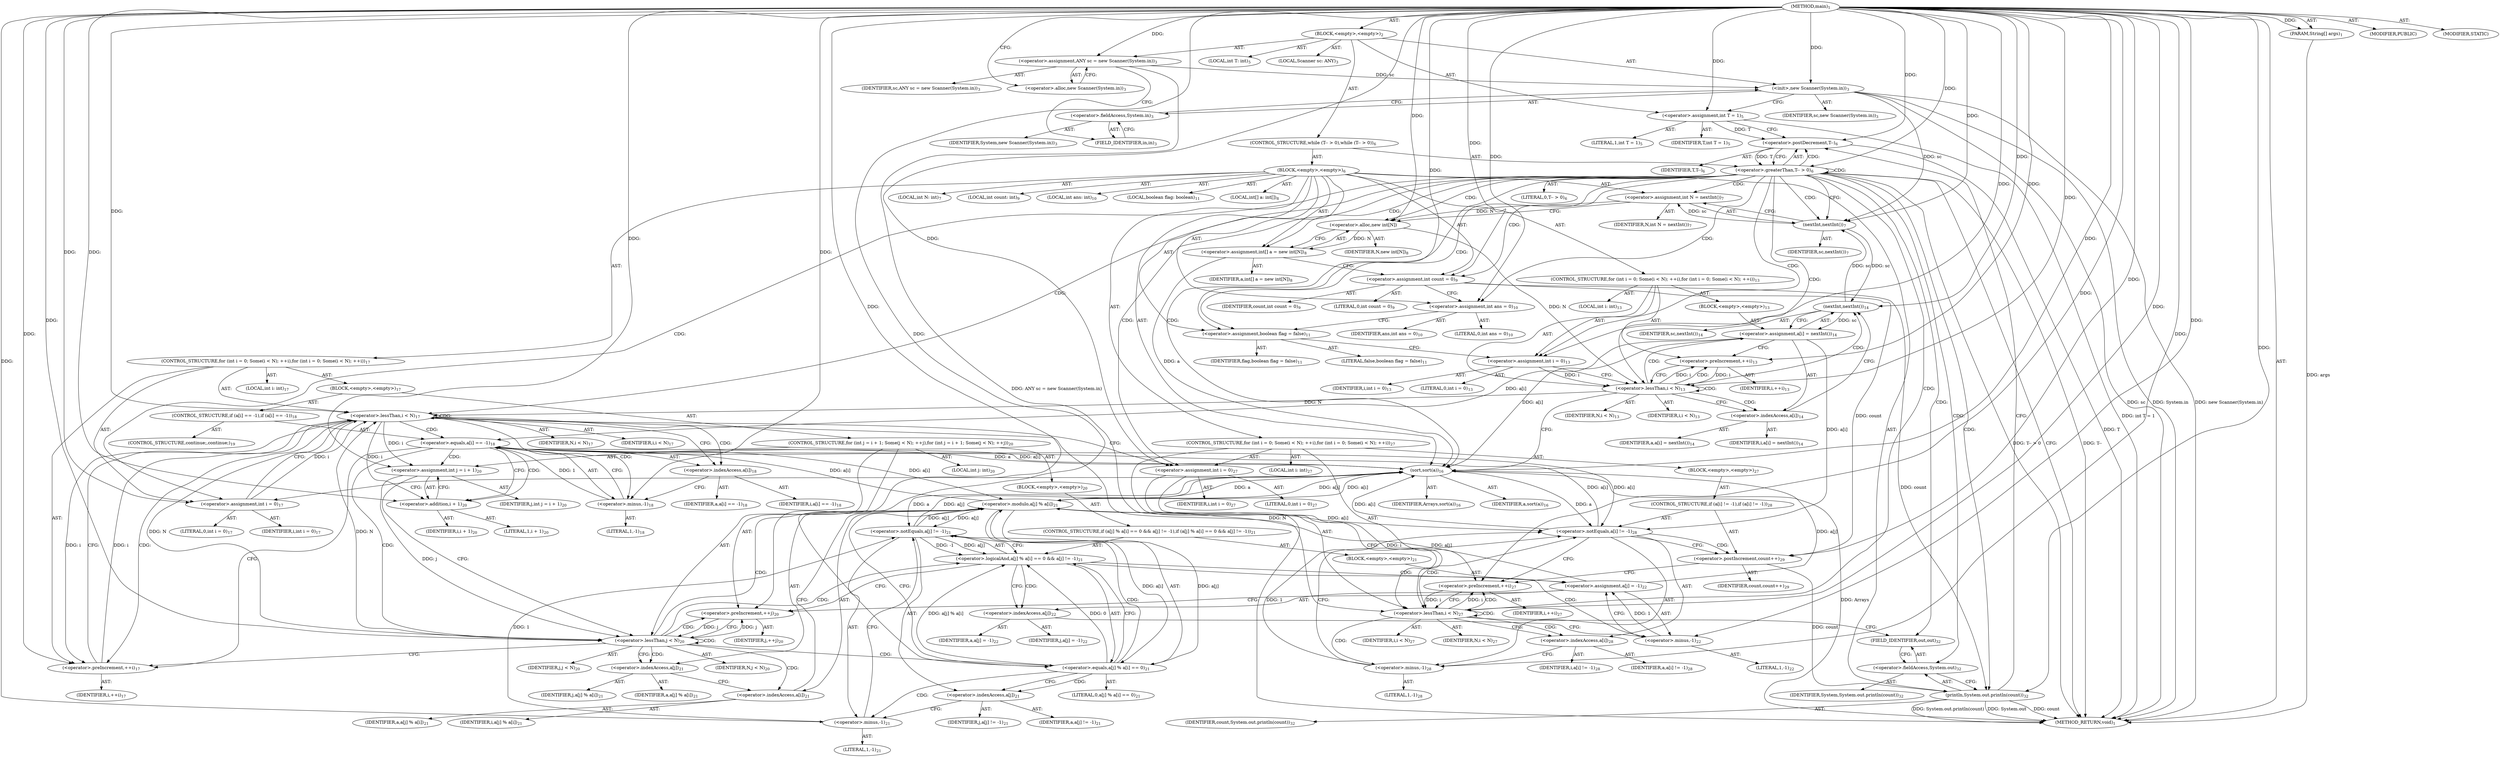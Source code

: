 digraph "main" {  
"19" [label = <(METHOD,main)<SUB>1</SUB>> ]
"20" [label = <(PARAM,String[] args)<SUB>1</SUB>> ]
"21" [label = <(BLOCK,&lt;empty&gt;,&lt;empty&gt;)<SUB>2</SUB>> ]
"4" [label = <(LOCAL,Scanner sc: ANY)<SUB>3</SUB>> ]
"22" [label = <(&lt;operator&gt;.assignment,ANY sc = new Scanner(System.in))<SUB>3</SUB>> ]
"23" [label = <(IDENTIFIER,sc,ANY sc = new Scanner(System.in))<SUB>3</SUB>> ]
"24" [label = <(&lt;operator&gt;.alloc,new Scanner(System.in))<SUB>3</SUB>> ]
"25" [label = <(&lt;init&gt;,new Scanner(System.in))<SUB>3</SUB>> ]
"3" [label = <(IDENTIFIER,sc,new Scanner(System.in))<SUB>3</SUB>> ]
"26" [label = <(&lt;operator&gt;.fieldAccess,System.in)<SUB>3</SUB>> ]
"27" [label = <(IDENTIFIER,System,new Scanner(System.in))<SUB>3</SUB>> ]
"28" [label = <(FIELD_IDENTIFIER,in,in)<SUB>3</SUB>> ]
"29" [label = <(LOCAL,int T: int)<SUB>5</SUB>> ]
"30" [label = <(&lt;operator&gt;.assignment,int T = 1)<SUB>5</SUB>> ]
"31" [label = <(IDENTIFIER,T,int T = 1)<SUB>5</SUB>> ]
"32" [label = <(LITERAL,1,int T = 1)<SUB>5</SUB>> ]
"33" [label = <(CONTROL_STRUCTURE,while (T-- &gt; 0),while (T-- &gt; 0))<SUB>6</SUB>> ]
"34" [label = <(&lt;operator&gt;.greaterThan,T-- &gt; 0)<SUB>6</SUB>> ]
"35" [label = <(&lt;operator&gt;.postDecrement,T--)<SUB>6</SUB>> ]
"36" [label = <(IDENTIFIER,T,T--)<SUB>6</SUB>> ]
"37" [label = <(LITERAL,0,T-- &gt; 0)<SUB>6</SUB>> ]
"38" [label = <(BLOCK,&lt;empty&gt;,&lt;empty&gt;)<SUB>6</SUB>> ]
"39" [label = <(LOCAL,int N: int)<SUB>7</SUB>> ]
"40" [label = <(&lt;operator&gt;.assignment,int N = nextInt())<SUB>7</SUB>> ]
"41" [label = <(IDENTIFIER,N,int N = nextInt())<SUB>7</SUB>> ]
"42" [label = <(nextInt,nextInt())<SUB>7</SUB>> ]
"43" [label = <(IDENTIFIER,sc,nextInt())<SUB>7</SUB>> ]
"44" [label = <(LOCAL,int[] a: int[])<SUB>8</SUB>> ]
"45" [label = <(&lt;operator&gt;.assignment,int[] a = new int[N])<SUB>8</SUB>> ]
"46" [label = <(IDENTIFIER,a,int[] a = new int[N])<SUB>8</SUB>> ]
"47" [label = <(&lt;operator&gt;.alloc,new int[N])> ]
"48" [label = <(IDENTIFIER,N,new int[N])<SUB>8</SUB>> ]
"49" [label = <(LOCAL,int count: int)<SUB>9</SUB>> ]
"50" [label = <(&lt;operator&gt;.assignment,int count = 0)<SUB>9</SUB>> ]
"51" [label = <(IDENTIFIER,count,int count = 0)<SUB>9</SUB>> ]
"52" [label = <(LITERAL,0,int count = 0)<SUB>9</SUB>> ]
"53" [label = <(LOCAL,int ans: int)<SUB>10</SUB>> ]
"54" [label = <(&lt;operator&gt;.assignment,int ans = 0)<SUB>10</SUB>> ]
"55" [label = <(IDENTIFIER,ans,int ans = 0)<SUB>10</SUB>> ]
"56" [label = <(LITERAL,0,int ans = 0)<SUB>10</SUB>> ]
"57" [label = <(LOCAL,boolean flag: boolean)<SUB>11</SUB>> ]
"58" [label = <(&lt;operator&gt;.assignment,boolean flag = false)<SUB>11</SUB>> ]
"59" [label = <(IDENTIFIER,flag,boolean flag = false)<SUB>11</SUB>> ]
"60" [label = <(LITERAL,false,boolean flag = false)<SUB>11</SUB>> ]
"61" [label = <(CONTROL_STRUCTURE,for (int i = 0; Some(i &lt; N); ++i),for (int i = 0; Some(i &lt; N); ++i))<SUB>13</SUB>> ]
"62" [label = <(LOCAL,int i: int)<SUB>13</SUB>> ]
"63" [label = <(&lt;operator&gt;.assignment,int i = 0)<SUB>13</SUB>> ]
"64" [label = <(IDENTIFIER,i,int i = 0)<SUB>13</SUB>> ]
"65" [label = <(LITERAL,0,int i = 0)<SUB>13</SUB>> ]
"66" [label = <(&lt;operator&gt;.lessThan,i &lt; N)<SUB>13</SUB>> ]
"67" [label = <(IDENTIFIER,i,i &lt; N)<SUB>13</SUB>> ]
"68" [label = <(IDENTIFIER,N,i &lt; N)<SUB>13</SUB>> ]
"69" [label = <(&lt;operator&gt;.preIncrement,++i)<SUB>13</SUB>> ]
"70" [label = <(IDENTIFIER,i,++i)<SUB>13</SUB>> ]
"71" [label = <(BLOCK,&lt;empty&gt;,&lt;empty&gt;)<SUB>13</SUB>> ]
"72" [label = <(&lt;operator&gt;.assignment,a[i] = nextInt())<SUB>14</SUB>> ]
"73" [label = <(&lt;operator&gt;.indexAccess,a[i])<SUB>14</SUB>> ]
"74" [label = <(IDENTIFIER,a,a[i] = nextInt())<SUB>14</SUB>> ]
"75" [label = <(IDENTIFIER,i,a[i] = nextInt())<SUB>14</SUB>> ]
"76" [label = <(nextInt,nextInt())<SUB>14</SUB>> ]
"77" [label = <(IDENTIFIER,sc,nextInt())<SUB>14</SUB>> ]
"78" [label = <(sort,sort(a))<SUB>16</SUB>> ]
"79" [label = <(IDENTIFIER,Arrays,sort(a))<SUB>16</SUB>> ]
"80" [label = <(IDENTIFIER,a,sort(a))<SUB>16</SUB>> ]
"81" [label = <(CONTROL_STRUCTURE,for (int i = 0; Some(i &lt; N); ++i),for (int i = 0; Some(i &lt; N); ++i))<SUB>17</SUB>> ]
"82" [label = <(LOCAL,int i: int)<SUB>17</SUB>> ]
"83" [label = <(&lt;operator&gt;.assignment,int i = 0)<SUB>17</SUB>> ]
"84" [label = <(IDENTIFIER,i,int i = 0)<SUB>17</SUB>> ]
"85" [label = <(LITERAL,0,int i = 0)<SUB>17</SUB>> ]
"86" [label = <(&lt;operator&gt;.lessThan,i &lt; N)<SUB>17</SUB>> ]
"87" [label = <(IDENTIFIER,i,i &lt; N)<SUB>17</SUB>> ]
"88" [label = <(IDENTIFIER,N,i &lt; N)<SUB>17</SUB>> ]
"89" [label = <(&lt;operator&gt;.preIncrement,++i)<SUB>17</SUB>> ]
"90" [label = <(IDENTIFIER,i,++i)<SUB>17</SUB>> ]
"91" [label = <(BLOCK,&lt;empty&gt;,&lt;empty&gt;)<SUB>17</SUB>> ]
"92" [label = <(CONTROL_STRUCTURE,if (a[i] == -1),if (a[i] == -1))<SUB>18</SUB>> ]
"93" [label = <(&lt;operator&gt;.equals,a[i] == -1)<SUB>18</SUB>> ]
"94" [label = <(&lt;operator&gt;.indexAccess,a[i])<SUB>18</SUB>> ]
"95" [label = <(IDENTIFIER,a,a[i] == -1)<SUB>18</SUB>> ]
"96" [label = <(IDENTIFIER,i,a[i] == -1)<SUB>18</SUB>> ]
"97" [label = <(&lt;operator&gt;.minus,-1)<SUB>18</SUB>> ]
"98" [label = <(LITERAL,1,-1)<SUB>18</SUB>> ]
"99" [label = <(CONTROL_STRUCTURE,continue;,continue;)<SUB>19</SUB>> ]
"100" [label = <(CONTROL_STRUCTURE,for (int j = i + 1; Some(j &lt; N); ++j),for (int j = i + 1; Some(j &lt; N); ++j))<SUB>20</SUB>> ]
"101" [label = <(LOCAL,int j: int)<SUB>20</SUB>> ]
"102" [label = <(&lt;operator&gt;.assignment,int j = i + 1)<SUB>20</SUB>> ]
"103" [label = <(IDENTIFIER,j,int j = i + 1)<SUB>20</SUB>> ]
"104" [label = <(&lt;operator&gt;.addition,i + 1)<SUB>20</SUB>> ]
"105" [label = <(IDENTIFIER,i,i + 1)<SUB>20</SUB>> ]
"106" [label = <(LITERAL,1,i + 1)<SUB>20</SUB>> ]
"107" [label = <(&lt;operator&gt;.lessThan,j &lt; N)<SUB>20</SUB>> ]
"108" [label = <(IDENTIFIER,j,j &lt; N)<SUB>20</SUB>> ]
"109" [label = <(IDENTIFIER,N,j &lt; N)<SUB>20</SUB>> ]
"110" [label = <(&lt;operator&gt;.preIncrement,++j)<SUB>20</SUB>> ]
"111" [label = <(IDENTIFIER,j,++j)<SUB>20</SUB>> ]
"112" [label = <(BLOCK,&lt;empty&gt;,&lt;empty&gt;)<SUB>20</SUB>> ]
"113" [label = <(CONTROL_STRUCTURE,if (a[j] % a[i] == 0 &amp;&amp; a[j] != -1),if (a[j] % a[i] == 0 &amp;&amp; a[j] != -1))<SUB>21</SUB>> ]
"114" [label = <(&lt;operator&gt;.logicalAnd,a[j] % a[i] == 0 &amp;&amp; a[j] != -1)<SUB>21</SUB>> ]
"115" [label = <(&lt;operator&gt;.equals,a[j] % a[i] == 0)<SUB>21</SUB>> ]
"116" [label = <(&lt;operator&gt;.modulo,a[j] % a[i])<SUB>21</SUB>> ]
"117" [label = <(&lt;operator&gt;.indexAccess,a[j])<SUB>21</SUB>> ]
"118" [label = <(IDENTIFIER,a,a[j] % a[i])<SUB>21</SUB>> ]
"119" [label = <(IDENTIFIER,j,a[j] % a[i])<SUB>21</SUB>> ]
"120" [label = <(&lt;operator&gt;.indexAccess,a[i])<SUB>21</SUB>> ]
"121" [label = <(IDENTIFIER,a,a[j] % a[i])<SUB>21</SUB>> ]
"122" [label = <(IDENTIFIER,i,a[j] % a[i])<SUB>21</SUB>> ]
"123" [label = <(LITERAL,0,a[j] % a[i] == 0)<SUB>21</SUB>> ]
"124" [label = <(&lt;operator&gt;.notEquals,a[j] != -1)<SUB>21</SUB>> ]
"125" [label = <(&lt;operator&gt;.indexAccess,a[j])<SUB>21</SUB>> ]
"126" [label = <(IDENTIFIER,a,a[j] != -1)<SUB>21</SUB>> ]
"127" [label = <(IDENTIFIER,j,a[j] != -1)<SUB>21</SUB>> ]
"128" [label = <(&lt;operator&gt;.minus,-1)<SUB>21</SUB>> ]
"129" [label = <(LITERAL,1,-1)<SUB>21</SUB>> ]
"130" [label = <(BLOCK,&lt;empty&gt;,&lt;empty&gt;)<SUB>21</SUB>> ]
"131" [label = <(&lt;operator&gt;.assignment,a[j] = -1)<SUB>22</SUB>> ]
"132" [label = <(&lt;operator&gt;.indexAccess,a[j])<SUB>22</SUB>> ]
"133" [label = <(IDENTIFIER,a,a[j] = -1)<SUB>22</SUB>> ]
"134" [label = <(IDENTIFIER,j,a[j] = -1)<SUB>22</SUB>> ]
"135" [label = <(&lt;operator&gt;.minus,-1)<SUB>22</SUB>> ]
"136" [label = <(LITERAL,1,-1)<SUB>22</SUB>> ]
"137" [label = <(CONTROL_STRUCTURE,for (int i = 0; Some(i &lt; N); ++i),for (int i = 0; Some(i &lt; N); ++i))<SUB>27</SUB>> ]
"138" [label = <(LOCAL,int i: int)<SUB>27</SUB>> ]
"139" [label = <(&lt;operator&gt;.assignment,int i = 0)<SUB>27</SUB>> ]
"140" [label = <(IDENTIFIER,i,int i = 0)<SUB>27</SUB>> ]
"141" [label = <(LITERAL,0,int i = 0)<SUB>27</SUB>> ]
"142" [label = <(&lt;operator&gt;.lessThan,i &lt; N)<SUB>27</SUB>> ]
"143" [label = <(IDENTIFIER,i,i &lt; N)<SUB>27</SUB>> ]
"144" [label = <(IDENTIFIER,N,i &lt; N)<SUB>27</SUB>> ]
"145" [label = <(&lt;operator&gt;.preIncrement,++i)<SUB>27</SUB>> ]
"146" [label = <(IDENTIFIER,i,++i)<SUB>27</SUB>> ]
"147" [label = <(BLOCK,&lt;empty&gt;,&lt;empty&gt;)<SUB>27</SUB>> ]
"148" [label = <(CONTROL_STRUCTURE,if (a[i] != -1),if (a[i] != -1))<SUB>28</SUB>> ]
"149" [label = <(&lt;operator&gt;.notEquals,a[i] != -1)<SUB>28</SUB>> ]
"150" [label = <(&lt;operator&gt;.indexAccess,a[i])<SUB>28</SUB>> ]
"151" [label = <(IDENTIFIER,a,a[i] != -1)<SUB>28</SUB>> ]
"152" [label = <(IDENTIFIER,i,a[i] != -1)<SUB>28</SUB>> ]
"153" [label = <(&lt;operator&gt;.minus,-1)<SUB>28</SUB>> ]
"154" [label = <(LITERAL,1,-1)<SUB>28</SUB>> ]
"155" [label = <(&lt;operator&gt;.postIncrement,count++)<SUB>29</SUB>> ]
"156" [label = <(IDENTIFIER,count,count++)<SUB>29</SUB>> ]
"157" [label = <(println,System.out.println(count))<SUB>32</SUB>> ]
"158" [label = <(&lt;operator&gt;.fieldAccess,System.out)<SUB>32</SUB>> ]
"159" [label = <(IDENTIFIER,System,System.out.println(count))<SUB>32</SUB>> ]
"160" [label = <(FIELD_IDENTIFIER,out,out)<SUB>32</SUB>> ]
"161" [label = <(IDENTIFIER,count,System.out.println(count))<SUB>32</SUB>> ]
"162" [label = <(MODIFIER,PUBLIC)> ]
"163" [label = <(MODIFIER,STATIC)> ]
"164" [label = <(METHOD_RETURN,void)<SUB>1</SUB>> ]
  "19" -> "20"  [ label = "AST: "] 
  "19" -> "21"  [ label = "AST: "] 
  "19" -> "162"  [ label = "AST: "] 
  "19" -> "163"  [ label = "AST: "] 
  "19" -> "164"  [ label = "AST: "] 
  "21" -> "4"  [ label = "AST: "] 
  "21" -> "22"  [ label = "AST: "] 
  "21" -> "25"  [ label = "AST: "] 
  "21" -> "29"  [ label = "AST: "] 
  "21" -> "30"  [ label = "AST: "] 
  "21" -> "33"  [ label = "AST: "] 
  "22" -> "23"  [ label = "AST: "] 
  "22" -> "24"  [ label = "AST: "] 
  "25" -> "3"  [ label = "AST: "] 
  "25" -> "26"  [ label = "AST: "] 
  "26" -> "27"  [ label = "AST: "] 
  "26" -> "28"  [ label = "AST: "] 
  "30" -> "31"  [ label = "AST: "] 
  "30" -> "32"  [ label = "AST: "] 
  "33" -> "34"  [ label = "AST: "] 
  "33" -> "38"  [ label = "AST: "] 
  "34" -> "35"  [ label = "AST: "] 
  "34" -> "37"  [ label = "AST: "] 
  "35" -> "36"  [ label = "AST: "] 
  "38" -> "39"  [ label = "AST: "] 
  "38" -> "40"  [ label = "AST: "] 
  "38" -> "44"  [ label = "AST: "] 
  "38" -> "45"  [ label = "AST: "] 
  "38" -> "49"  [ label = "AST: "] 
  "38" -> "50"  [ label = "AST: "] 
  "38" -> "53"  [ label = "AST: "] 
  "38" -> "54"  [ label = "AST: "] 
  "38" -> "57"  [ label = "AST: "] 
  "38" -> "58"  [ label = "AST: "] 
  "38" -> "61"  [ label = "AST: "] 
  "38" -> "78"  [ label = "AST: "] 
  "38" -> "81"  [ label = "AST: "] 
  "38" -> "137"  [ label = "AST: "] 
  "38" -> "157"  [ label = "AST: "] 
  "40" -> "41"  [ label = "AST: "] 
  "40" -> "42"  [ label = "AST: "] 
  "42" -> "43"  [ label = "AST: "] 
  "45" -> "46"  [ label = "AST: "] 
  "45" -> "47"  [ label = "AST: "] 
  "47" -> "48"  [ label = "AST: "] 
  "50" -> "51"  [ label = "AST: "] 
  "50" -> "52"  [ label = "AST: "] 
  "54" -> "55"  [ label = "AST: "] 
  "54" -> "56"  [ label = "AST: "] 
  "58" -> "59"  [ label = "AST: "] 
  "58" -> "60"  [ label = "AST: "] 
  "61" -> "62"  [ label = "AST: "] 
  "61" -> "63"  [ label = "AST: "] 
  "61" -> "66"  [ label = "AST: "] 
  "61" -> "69"  [ label = "AST: "] 
  "61" -> "71"  [ label = "AST: "] 
  "63" -> "64"  [ label = "AST: "] 
  "63" -> "65"  [ label = "AST: "] 
  "66" -> "67"  [ label = "AST: "] 
  "66" -> "68"  [ label = "AST: "] 
  "69" -> "70"  [ label = "AST: "] 
  "71" -> "72"  [ label = "AST: "] 
  "72" -> "73"  [ label = "AST: "] 
  "72" -> "76"  [ label = "AST: "] 
  "73" -> "74"  [ label = "AST: "] 
  "73" -> "75"  [ label = "AST: "] 
  "76" -> "77"  [ label = "AST: "] 
  "78" -> "79"  [ label = "AST: "] 
  "78" -> "80"  [ label = "AST: "] 
  "81" -> "82"  [ label = "AST: "] 
  "81" -> "83"  [ label = "AST: "] 
  "81" -> "86"  [ label = "AST: "] 
  "81" -> "89"  [ label = "AST: "] 
  "81" -> "91"  [ label = "AST: "] 
  "83" -> "84"  [ label = "AST: "] 
  "83" -> "85"  [ label = "AST: "] 
  "86" -> "87"  [ label = "AST: "] 
  "86" -> "88"  [ label = "AST: "] 
  "89" -> "90"  [ label = "AST: "] 
  "91" -> "92"  [ label = "AST: "] 
  "91" -> "100"  [ label = "AST: "] 
  "92" -> "93"  [ label = "AST: "] 
  "92" -> "99"  [ label = "AST: "] 
  "93" -> "94"  [ label = "AST: "] 
  "93" -> "97"  [ label = "AST: "] 
  "94" -> "95"  [ label = "AST: "] 
  "94" -> "96"  [ label = "AST: "] 
  "97" -> "98"  [ label = "AST: "] 
  "100" -> "101"  [ label = "AST: "] 
  "100" -> "102"  [ label = "AST: "] 
  "100" -> "107"  [ label = "AST: "] 
  "100" -> "110"  [ label = "AST: "] 
  "100" -> "112"  [ label = "AST: "] 
  "102" -> "103"  [ label = "AST: "] 
  "102" -> "104"  [ label = "AST: "] 
  "104" -> "105"  [ label = "AST: "] 
  "104" -> "106"  [ label = "AST: "] 
  "107" -> "108"  [ label = "AST: "] 
  "107" -> "109"  [ label = "AST: "] 
  "110" -> "111"  [ label = "AST: "] 
  "112" -> "113"  [ label = "AST: "] 
  "113" -> "114"  [ label = "AST: "] 
  "113" -> "130"  [ label = "AST: "] 
  "114" -> "115"  [ label = "AST: "] 
  "114" -> "124"  [ label = "AST: "] 
  "115" -> "116"  [ label = "AST: "] 
  "115" -> "123"  [ label = "AST: "] 
  "116" -> "117"  [ label = "AST: "] 
  "116" -> "120"  [ label = "AST: "] 
  "117" -> "118"  [ label = "AST: "] 
  "117" -> "119"  [ label = "AST: "] 
  "120" -> "121"  [ label = "AST: "] 
  "120" -> "122"  [ label = "AST: "] 
  "124" -> "125"  [ label = "AST: "] 
  "124" -> "128"  [ label = "AST: "] 
  "125" -> "126"  [ label = "AST: "] 
  "125" -> "127"  [ label = "AST: "] 
  "128" -> "129"  [ label = "AST: "] 
  "130" -> "131"  [ label = "AST: "] 
  "131" -> "132"  [ label = "AST: "] 
  "131" -> "135"  [ label = "AST: "] 
  "132" -> "133"  [ label = "AST: "] 
  "132" -> "134"  [ label = "AST: "] 
  "135" -> "136"  [ label = "AST: "] 
  "137" -> "138"  [ label = "AST: "] 
  "137" -> "139"  [ label = "AST: "] 
  "137" -> "142"  [ label = "AST: "] 
  "137" -> "145"  [ label = "AST: "] 
  "137" -> "147"  [ label = "AST: "] 
  "139" -> "140"  [ label = "AST: "] 
  "139" -> "141"  [ label = "AST: "] 
  "142" -> "143"  [ label = "AST: "] 
  "142" -> "144"  [ label = "AST: "] 
  "145" -> "146"  [ label = "AST: "] 
  "147" -> "148"  [ label = "AST: "] 
  "148" -> "149"  [ label = "AST: "] 
  "148" -> "155"  [ label = "AST: "] 
  "149" -> "150"  [ label = "AST: "] 
  "149" -> "153"  [ label = "AST: "] 
  "150" -> "151"  [ label = "AST: "] 
  "150" -> "152"  [ label = "AST: "] 
  "153" -> "154"  [ label = "AST: "] 
  "155" -> "156"  [ label = "AST: "] 
  "157" -> "158"  [ label = "AST: "] 
  "157" -> "161"  [ label = "AST: "] 
  "158" -> "159"  [ label = "AST: "] 
  "158" -> "160"  [ label = "AST: "] 
  "22" -> "28"  [ label = "CFG: "] 
  "25" -> "30"  [ label = "CFG: "] 
  "30" -> "35"  [ label = "CFG: "] 
  "24" -> "22"  [ label = "CFG: "] 
  "26" -> "25"  [ label = "CFG: "] 
  "34" -> "164"  [ label = "CFG: "] 
  "34" -> "42"  [ label = "CFG: "] 
  "28" -> "26"  [ label = "CFG: "] 
  "35" -> "34"  [ label = "CFG: "] 
  "40" -> "47"  [ label = "CFG: "] 
  "45" -> "50"  [ label = "CFG: "] 
  "50" -> "54"  [ label = "CFG: "] 
  "54" -> "58"  [ label = "CFG: "] 
  "58" -> "63"  [ label = "CFG: "] 
  "78" -> "83"  [ label = "CFG: "] 
  "157" -> "35"  [ label = "CFG: "] 
  "42" -> "40"  [ label = "CFG: "] 
  "47" -> "45"  [ label = "CFG: "] 
  "63" -> "66"  [ label = "CFG: "] 
  "66" -> "73"  [ label = "CFG: "] 
  "66" -> "78"  [ label = "CFG: "] 
  "69" -> "66"  [ label = "CFG: "] 
  "83" -> "86"  [ label = "CFG: "] 
  "86" -> "94"  [ label = "CFG: "] 
  "86" -> "139"  [ label = "CFG: "] 
  "89" -> "86"  [ label = "CFG: "] 
  "139" -> "142"  [ label = "CFG: "] 
  "142" -> "150"  [ label = "CFG: "] 
  "142" -> "160"  [ label = "CFG: "] 
  "145" -> "142"  [ label = "CFG: "] 
  "158" -> "157"  [ label = "CFG: "] 
  "72" -> "69"  [ label = "CFG: "] 
  "160" -> "158"  [ label = "CFG: "] 
  "73" -> "76"  [ label = "CFG: "] 
  "76" -> "72"  [ label = "CFG: "] 
  "93" -> "89"  [ label = "CFG: "] 
  "93" -> "104"  [ label = "CFG: "] 
  "102" -> "107"  [ label = "CFG: "] 
  "107" -> "117"  [ label = "CFG: "] 
  "107" -> "89"  [ label = "CFG: "] 
  "110" -> "107"  [ label = "CFG: "] 
  "149" -> "155"  [ label = "CFG: "] 
  "149" -> "145"  [ label = "CFG: "] 
  "155" -> "145"  [ label = "CFG: "] 
  "94" -> "97"  [ label = "CFG: "] 
  "97" -> "93"  [ label = "CFG: "] 
  "104" -> "102"  [ label = "CFG: "] 
  "150" -> "153"  [ label = "CFG: "] 
  "153" -> "149"  [ label = "CFG: "] 
  "114" -> "132"  [ label = "CFG: "] 
  "114" -> "110"  [ label = "CFG: "] 
  "115" -> "114"  [ label = "CFG: "] 
  "115" -> "125"  [ label = "CFG: "] 
  "124" -> "114"  [ label = "CFG: "] 
  "131" -> "110"  [ label = "CFG: "] 
  "116" -> "115"  [ label = "CFG: "] 
  "125" -> "128"  [ label = "CFG: "] 
  "128" -> "124"  [ label = "CFG: "] 
  "132" -> "135"  [ label = "CFG: "] 
  "135" -> "131"  [ label = "CFG: "] 
  "117" -> "120"  [ label = "CFG: "] 
  "120" -> "116"  [ label = "CFG: "] 
  "19" -> "24"  [ label = "CFG: "] 
  "20" -> "164"  [ label = "DDG: args"] 
  "22" -> "164"  [ label = "DDG: ANY sc = new Scanner(System.in)"] 
  "25" -> "164"  [ label = "DDG: sc"] 
  "25" -> "164"  [ label = "DDG: System.in"] 
  "25" -> "164"  [ label = "DDG: new Scanner(System.in)"] 
  "30" -> "164"  [ label = "DDG: int T = 1"] 
  "35" -> "164"  [ label = "DDG: T"] 
  "34" -> "164"  [ label = "DDG: T--"] 
  "34" -> "164"  [ label = "DDG: T-- &gt; 0"] 
  "157" -> "164"  [ label = "DDG: System.out"] 
  "157" -> "164"  [ label = "DDG: count"] 
  "157" -> "164"  [ label = "DDG: System.out.println(count)"] 
  "78" -> "164"  [ label = "DDG: Arrays"] 
  "19" -> "20"  [ label = "DDG: "] 
  "19" -> "22"  [ label = "DDG: "] 
  "19" -> "30"  [ label = "DDG: "] 
  "22" -> "25"  [ label = "DDG: sc"] 
  "19" -> "25"  [ label = "DDG: "] 
  "35" -> "34"  [ label = "DDG: T"] 
  "19" -> "34"  [ label = "DDG: "] 
  "42" -> "40"  [ label = "DDG: sc"] 
  "47" -> "45"  [ label = "DDG: N"] 
  "19" -> "50"  [ label = "DDG: "] 
  "19" -> "54"  [ label = "DDG: "] 
  "19" -> "58"  [ label = "DDG: "] 
  "30" -> "35"  [ label = "DDG: T"] 
  "19" -> "35"  [ label = "DDG: "] 
  "19" -> "63"  [ label = "DDG: "] 
  "19" -> "78"  [ label = "DDG: "] 
  "45" -> "78"  [ label = "DDG: a"] 
  "149" -> "78"  [ label = "DDG: a[i]"] 
  "93" -> "78"  [ label = "DDG: a[i]"] 
  "116" -> "78"  [ label = "DDG: a[j]"] 
  "116" -> "78"  [ label = "DDG: a[i]"] 
  "124" -> "78"  [ label = "DDG: a[j]"] 
  "131" -> "78"  [ label = "DDG: a[j]"] 
  "72" -> "78"  [ label = "DDG: a[i]"] 
  "19" -> "83"  [ label = "DDG: "] 
  "19" -> "139"  [ label = "DDG: "] 
  "50" -> "157"  [ label = "DDG: count"] 
  "155" -> "157"  [ label = "DDG: count"] 
  "19" -> "157"  [ label = "DDG: "] 
  "25" -> "42"  [ label = "DDG: sc"] 
  "76" -> "42"  [ label = "DDG: sc"] 
  "19" -> "42"  [ label = "DDG: "] 
  "40" -> "47"  [ label = "DDG: N"] 
  "19" -> "47"  [ label = "DDG: "] 
  "63" -> "66"  [ label = "DDG: i"] 
  "69" -> "66"  [ label = "DDG: i"] 
  "19" -> "66"  [ label = "DDG: "] 
  "47" -> "66"  [ label = "DDG: N"] 
  "66" -> "69"  [ label = "DDG: i"] 
  "19" -> "69"  [ label = "DDG: "] 
  "76" -> "72"  [ label = "DDG: sc"] 
  "83" -> "86"  [ label = "DDG: i"] 
  "89" -> "86"  [ label = "DDG: i"] 
  "19" -> "86"  [ label = "DDG: "] 
  "66" -> "86"  [ label = "DDG: N"] 
  "107" -> "86"  [ label = "DDG: N"] 
  "86" -> "89"  [ label = "DDG: i"] 
  "19" -> "89"  [ label = "DDG: "] 
  "139" -> "142"  [ label = "DDG: i"] 
  "145" -> "142"  [ label = "DDG: i"] 
  "19" -> "142"  [ label = "DDG: "] 
  "86" -> "142"  [ label = "DDG: N"] 
  "142" -> "145"  [ label = "DDG: i"] 
  "19" -> "145"  [ label = "DDG: "] 
  "86" -> "102"  [ label = "DDG: i"] 
  "19" -> "102"  [ label = "DDG: "] 
  "42" -> "76"  [ label = "DDG: sc"] 
  "19" -> "76"  [ label = "DDG: "] 
  "78" -> "93"  [ label = "DDG: a"] 
  "149" -> "93"  [ label = "DDG: a[i]"] 
  "116" -> "93"  [ label = "DDG: a[i]"] 
  "72" -> "93"  [ label = "DDG: a[i]"] 
  "97" -> "93"  [ label = "DDG: 1"] 
  "102" -> "107"  [ label = "DDG: j"] 
  "110" -> "107"  [ label = "DDG: j"] 
  "19" -> "107"  [ label = "DDG: "] 
  "86" -> "107"  [ label = "DDG: N"] 
  "107" -> "110"  [ label = "DDG: j"] 
  "19" -> "110"  [ label = "DDG: "] 
  "78" -> "149"  [ label = "DDG: a"] 
  "93" -> "149"  [ label = "DDG: a[i]"] 
  "116" -> "149"  [ label = "DDG: a[i]"] 
  "72" -> "149"  [ label = "DDG: a[i]"] 
  "153" -> "149"  [ label = "DDG: 1"] 
  "50" -> "155"  [ label = "DDG: count"] 
  "19" -> "155"  [ label = "DDG: "] 
  "19" -> "97"  [ label = "DDG: "] 
  "86" -> "104"  [ label = "DDG: i"] 
  "19" -> "104"  [ label = "DDG: "] 
  "19" -> "153"  [ label = "DDG: "] 
  "115" -> "114"  [ label = "DDG: a[j] % a[i]"] 
  "115" -> "114"  [ label = "DDG: 0"] 
  "124" -> "114"  [ label = "DDG: a[j]"] 
  "124" -> "114"  [ label = "DDG: -1"] 
  "135" -> "131"  [ label = "DDG: 1"] 
  "116" -> "115"  [ label = "DDG: a[j]"] 
  "116" -> "115"  [ label = "DDG: a[i]"] 
  "19" -> "115"  [ label = "DDG: "] 
  "78" -> "124"  [ label = "DDG: a"] 
  "116" -> "124"  [ label = "DDG: a[j]"] 
  "128" -> "124"  [ label = "DDG: 1"] 
  "78" -> "116"  [ label = "DDG: a"] 
  "124" -> "116"  [ label = "DDG: a[j]"] 
  "131" -> "116"  [ label = "DDG: a[j]"] 
  "93" -> "116"  [ label = "DDG: a[i]"] 
  "19" -> "128"  [ label = "DDG: "] 
  "19" -> "135"  [ label = "DDG: "] 
  "34" -> "34"  [ label = "CDG: "] 
  "34" -> "42"  [ label = "CDG: "] 
  "34" -> "40"  [ label = "CDG: "] 
  "34" -> "50"  [ label = "CDG: "] 
  "34" -> "35"  [ label = "CDG: "] 
  "34" -> "54"  [ label = "CDG: "] 
  "34" -> "58"  [ label = "CDG: "] 
  "34" -> "139"  [ label = "CDG: "] 
  "34" -> "158"  [ label = "CDG: "] 
  "34" -> "86"  [ label = "CDG: "] 
  "34" -> "47"  [ label = "CDG: "] 
  "34" -> "160"  [ label = "CDG: "] 
  "34" -> "66"  [ label = "CDG: "] 
  "34" -> "142"  [ label = "CDG: "] 
  "34" -> "45"  [ label = "CDG: "] 
  "34" -> "157"  [ label = "CDG: "] 
  "34" -> "83"  [ label = "CDG: "] 
  "34" -> "63"  [ label = "CDG: "] 
  "34" -> "78"  [ label = "CDG: "] 
  "66" -> "73"  [ label = "CDG: "] 
  "66" -> "69"  [ label = "CDG: "] 
  "66" -> "76"  [ label = "CDG: "] 
  "66" -> "66"  [ label = "CDG: "] 
  "66" -> "72"  [ label = "CDG: "] 
  "86" -> "94"  [ label = "CDG: "] 
  "86" -> "97"  [ label = "CDG: "] 
  "86" -> "93"  [ label = "CDG: "] 
  "86" -> "86"  [ label = "CDG: "] 
  "86" -> "89"  [ label = "CDG: "] 
  "142" -> "145"  [ label = "CDG: "] 
  "142" -> "149"  [ label = "CDG: "] 
  "142" -> "150"  [ label = "CDG: "] 
  "142" -> "153"  [ label = "CDG: "] 
  "142" -> "142"  [ label = "CDG: "] 
  "93" -> "107"  [ label = "CDG: "] 
  "93" -> "102"  [ label = "CDG: "] 
  "93" -> "104"  [ label = "CDG: "] 
  "107" -> "107"  [ label = "CDG: "] 
  "107" -> "115"  [ label = "CDG: "] 
  "107" -> "120"  [ label = "CDG: "] 
  "107" -> "114"  [ label = "CDG: "] 
  "107" -> "116"  [ label = "CDG: "] 
  "107" -> "110"  [ label = "CDG: "] 
  "107" -> "117"  [ label = "CDG: "] 
  "149" -> "155"  [ label = "CDG: "] 
  "114" -> "131"  [ label = "CDG: "] 
  "114" -> "132"  [ label = "CDG: "] 
  "114" -> "135"  [ label = "CDG: "] 
  "115" -> "128"  [ label = "CDG: "] 
  "115" -> "124"  [ label = "CDG: "] 
  "115" -> "125"  [ label = "CDG: "] 
}
